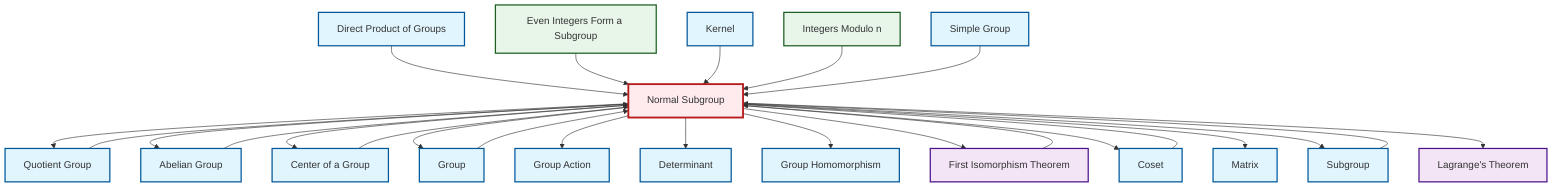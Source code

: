 graph TD
    classDef definition fill:#e1f5fe,stroke:#01579b,stroke-width:2px
    classDef theorem fill:#f3e5f5,stroke:#4a148c,stroke-width:2px
    classDef axiom fill:#fff3e0,stroke:#e65100,stroke-width:2px
    classDef example fill:#e8f5e9,stroke:#1b5e20,stroke-width:2px
    classDef current fill:#ffebee,stroke:#b71c1c,stroke-width:3px
    def-matrix["Matrix"]:::definition
    def-kernel["Kernel"]:::definition
    def-center-of-group["Center of a Group"]:::definition
    def-homomorphism["Group Homomorphism"]:::definition
    thm-first-isomorphism["First Isomorphism Theorem"]:::theorem
    def-quotient-group["Quotient Group"]:::definition
    def-direct-product["Direct Product of Groups"]:::definition
    thm-lagrange["Lagrange's Theorem"]:::theorem
    def-simple-group["Simple Group"]:::definition
    def-group["Group"]:::definition
    ex-even-integers-subgroup["Even Integers Form a Subgroup"]:::example
    def-determinant["Determinant"]:::definition
    def-normal-subgroup["Normal Subgroup"]:::definition
    def-abelian-group["Abelian Group"]:::definition
    def-subgroup["Subgroup"]:::definition
    def-group-action["Group Action"]:::definition
    def-coset["Coset"]:::definition
    ex-quotient-integers-mod-n["Integers Modulo n"]:::example
    def-normal-subgroup --> def-quotient-group
    def-normal-subgroup --> def-abelian-group
    def-normal-subgroup --> def-center-of-group
    thm-first-isomorphism --> def-normal-subgroup
    def-normal-subgroup --> def-group
    def-normal-subgroup --> def-group-action
    def-direct-product --> def-normal-subgroup
    def-abelian-group --> def-normal-subgroup
    def-coset --> def-normal-subgroup
    def-normal-subgroup --> def-determinant
    def-group --> def-normal-subgroup
    def-quotient-group --> def-normal-subgroup
    def-subgroup --> def-normal-subgroup
    def-normal-subgroup --> def-homomorphism
    def-normal-subgroup --> thm-first-isomorphism
    ex-even-integers-subgroup --> def-normal-subgroup
    def-kernel --> def-normal-subgroup
    ex-quotient-integers-mod-n --> def-normal-subgroup
    def-normal-subgroup --> def-coset
    def-center-of-group --> def-normal-subgroup
    def-normal-subgroup --> def-matrix
    def-normal-subgroup --> def-subgroup
    def-normal-subgroup --> thm-lagrange
    def-simple-group --> def-normal-subgroup
    class def-normal-subgroup current